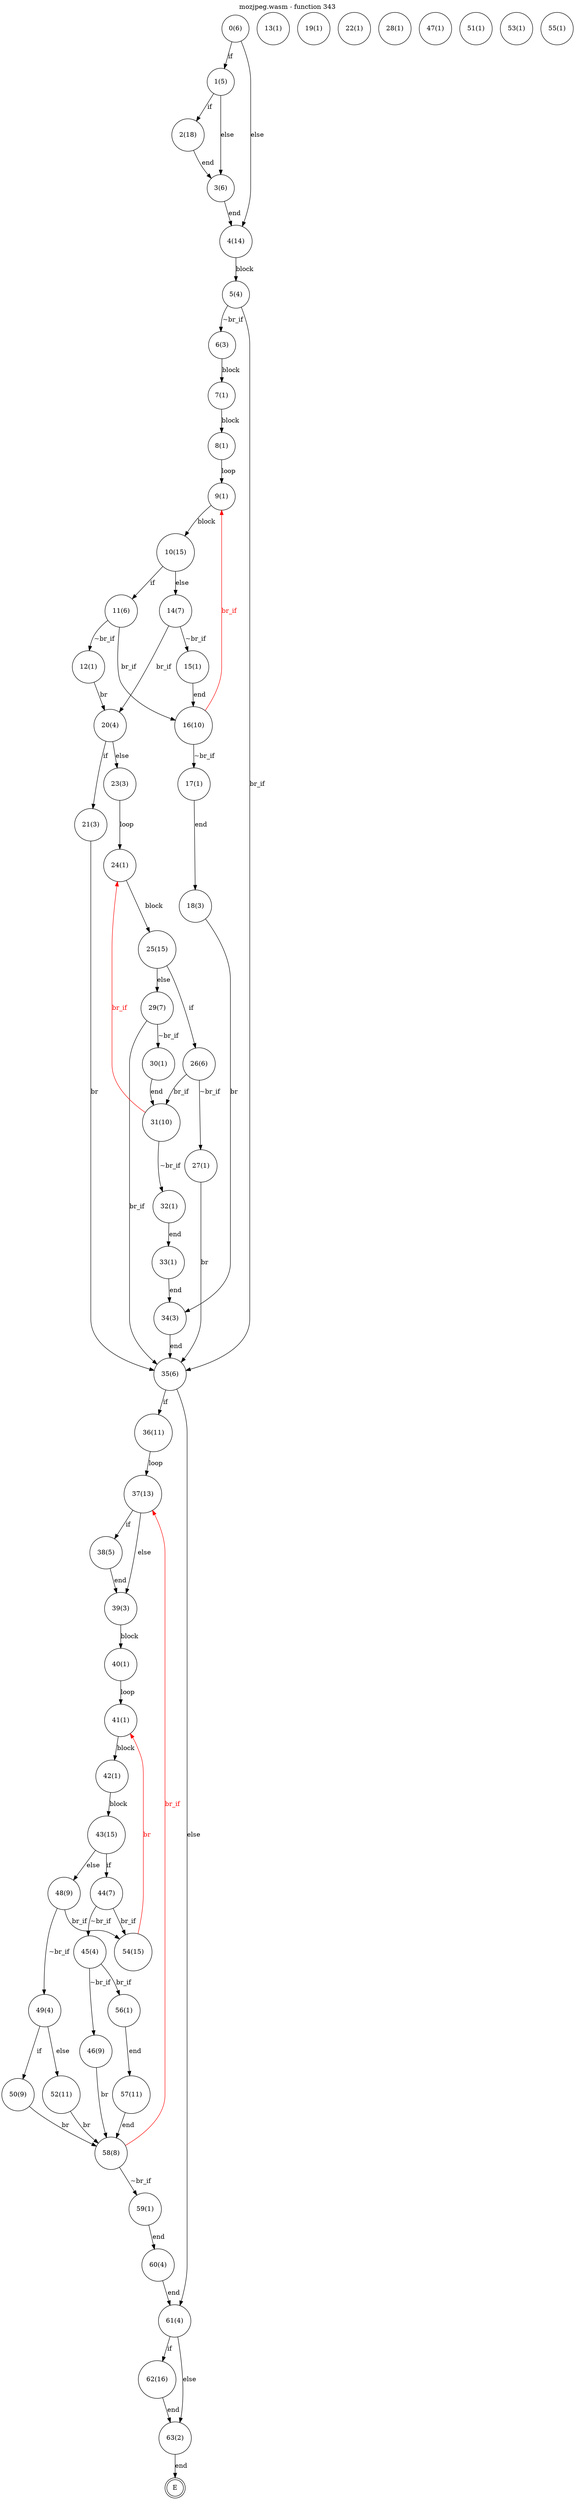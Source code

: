 digraph finite_state_machine {
    label = "mozjpeg.wasm - function 343"
    labelloc =  t
    labelfontsize = 16
    labelfontcolor = black
    labelfontname = "Helvetica"
    node [shape = doublecircle]; E ;
node [shape=circle, fontcolor=black, style="", label="0(6)"]0
node [shape=circle, fontcolor=black, style="", label="1(5)"]1
node [shape=circle, fontcolor=black, style="", label="2(18)"]2
node [shape=circle, fontcolor=black, style="", label="3(6)"]3
node [shape=circle, fontcolor=black, style="", label="4(14)"]4
node [shape=circle, fontcolor=black, style="", label="5(4)"]5
node [shape=circle, fontcolor=black, style="", label="6(3)"]6
node [shape=circle, fontcolor=black, style="", label="7(1)"]7
node [shape=circle, fontcolor=black, style="", label="8(1)"]8
node [shape=circle, fontcolor=black, style="", label="9(1)"]9
node [shape=circle, fontcolor=black, style="", label="10(15)"]10
node [shape=circle, fontcolor=black, style="", label="11(6)"]11
node [shape=circle, fontcolor=black, style="", label="12(1)"]12
node [shape=circle, fontcolor=black, style="", label="13(1)"]13
node [shape=circle, fontcolor=black, style="", label="14(7)"]14
node [shape=circle, fontcolor=black, style="", label="15(1)"]15
node [shape=circle, fontcolor=black, style="", label="16(10)"]16
node [shape=circle, fontcolor=black, style="", label="17(1)"]17
node [shape=circle, fontcolor=black, style="", label="18(3)"]18
node [shape=circle, fontcolor=black, style="", label="19(1)"]19
node [shape=circle, fontcolor=black, style="", label="20(4)"]20
node [shape=circle, fontcolor=black, style="", label="21(3)"]21
node [shape=circle, fontcolor=black, style="", label="22(1)"]22
node [shape=circle, fontcolor=black, style="", label="23(3)"]23
node [shape=circle, fontcolor=black, style="", label="24(1)"]24
node [shape=circle, fontcolor=black, style="", label="25(15)"]25
node [shape=circle, fontcolor=black, style="", label="26(6)"]26
node [shape=circle, fontcolor=black, style="", label="27(1)"]27
node [shape=circle, fontcolor=black, style="", label="28(1)"]28
node [shape=circle, fontcolor=black, style="", label="29(7)"]29
node [shape=circle, fontcolor=black, style="", label="30(1)"]30
node [shape=circle, fontcolor=black, style="", label="31(10)"]31
node [shape=circle, fontcolor=black, style="", label="32(1)"]32
node [shape=circle, fontcolor=black, style="", label="33(1)"]33
node [shape=circle, fontcolor=black, style="", label="34(3)"]34
node [shape=circle, fontcolor=black, style="", label="35(6)"]35
node [shape=circle, fontcolor=black, style="", label="36(11)"]36
node [shape=circle, fontcolor=black, style="", label="37(13)"]37
node [shape=circle, fontcolor=black, style="", label="38(5)"]38
node [shape=circle, fontcolor=black, style="", label="39(3)"]39
node [shape=circle, fontcolor=black, style="", label="40(1)"]40
node [shape=circle, fontcolor=black, style="", label="41(1)"]41
node [shape=circle, fontcolor=black, style="", label="42(1)"]42
node [shape=circle, fontcolor=black, style="", label="43(15)"]43
node [shape=circle, fontcolor=black, style="", label="44(7)"]44
node [shape=circle, fontcolor=black, style="", label="45(4)"]45
node [shape=circle, fontcolor=black, style="", label="46(9)"]46
node [shape=circle, fontcolor=black, style="", label="47(1)"]47
node [shape=circle, fontcolor=black, style="", label="48(9)"]48
node [shape=circle, fontcolor=black, style="", label="49(4)"]49
node [shape=circle, fontcolor=black, style="", label="50(9)"]50
node [shape=circle, fontcolor=black, style="", label="51(1)"]51
node [shape=circle, fontcolor=black, style="", label="52(11)"]52
node [shape=circle, fontcolor=black, style="", label="53(1)"]53
node [shape=circle, fontcolor=black, style="", label="54(15)"]54
node [shape=circle, fontcolor=black, style="", label="55(1)"]55
node [shape=circle, fontcolor=black, style="", label="56(1)"]56
node [shape=circle, fontcolor=black, style="", label="57(11)"]57
node [shape=circle, fontcolor=black, style="", label="58(8)"]58
node [shape=circle, fontcolor=black, style="", label="59(1)"]59
node [shape=circle, fontcolor=black, style="", label="60(4)"]60
node [shape=circle, fontcolor=black, style="", label="61(4)"]61
node [shape=circle, fontcolor=black, style="", label="62(16)"]62
node [shape=circle, fontcolor=black, style="", label="63(2)"]63
node [shape=circle, fontcolor=black, style="", label="E"]E
    0 -> 1[label="if"];
    0 -> 4[label="else"];
    1 -> 2[label="if"];
    1 -> 3[label="else"];
    2 -> 3[label="end"];
    3 -> 4[label="end"];
    4 -> 5[label="block"];
    5 -> 6[label="~br_if"];
    5 -> 35[label="br_if"];
    6 -> 7[label="block"];
    7 -> 8[label="block"];
    8 -> 9[label="loop"];
    9 -> 10[label="block"];
    10 -> 11[label="if"];
    10 -> 14[label="else"];
    11 -> 12[label="~br_if"];
    11 -> 16[label="br_if"];
    12 -> 20[label="br"];
    14 -> 15[label="~br_if"];
    14 -> 20[label="br_if"];
    15 -> 16[label="end"];
    16 -> 17[label="~br_if"];
    16 -> 9[color="red" fontcolor="red" label="br_if"];
    17 -> 18[label="end"];
    18 -> 34[label="br"];
    20 -> 21[label="if"];
    20 -> 23[label="else"];
    21 -> 35[label="br"];
    23 -> 24[label="loop"];
    24 -> 25[label="block"];
    25 -> 26[label="if"];
    25 -> 29[label="else"];
    26 -> 27[label="~br_if"];
    26 -> 31[label="br_if"];
    27 -> 35[label="br"];
    29 -> 30[label="~br_if"];
    29 -> 35[label="br_if"];
    30 -> 31[label="end"];
    31 -> 32[label="~br_if"];
    31 -> 24[color="red" fontcolor="red" label="br_if"];
    32 -> 33[label="end"];
    33 -> 34[label="end"];
    34 -> 35[label="end"];
    35 -> 36[label="if"];
    35 -> 61[label="else"];
    36 -> 37[label="loop"];
    37 -> 38[label="if"];
    37 -> 39[label="else"];
    38 -> 39[label="end"];
    39 -> 40[label="block"];
    40 -> 41[label="loop"];
    41 -> 42[label="block"];
    42 -> 43[label="block"];
    43 -> 44[label="if"];
    43 -> 48[label="else"];
    44 -> 45[label="~br_if"];
    44 -> 54[label="br_if"];
    45 -> 46[label="~br_if"];
    45 -> 56[label="br_if"];
    46 -> 58[label="br"];
    48 -> 49[label="~br_if"];
    48 -> 54[label="br_if"];
    49 -> 50[label="if"];
    49 -> 52[label="else"];
    50 -> 58[label="br"];
    52 -> 58[label="br"];
    54 -> 41[color="red" fontcolor="red" label="br"];
    56 -> 57[label="end"];
    57 -> 58[label="end"];
    58 -> 59[label="~br_if"];
    58 -> 37[color="red" fontcolor="red" label="br_if"];
    59 -> 60[label="end"];
    60 -> 61[label="end"];
    61 -> 62[label="if"];
    61 -> 63[label="else"];
    62 -> 63[label="end"];
    63 -> E[label="end"];
}
